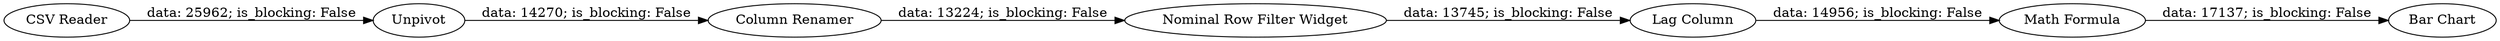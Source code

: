 digraph {
	"571440988013479651_12" [label="Nominal Row Filter Widget"]
	"571440988013479651_13" [label="Column Renamer"]
	"571440988013479651_10" [label="Math Formula"]
	"571440988013479651_9" [label="Lag Column"]
	"571440988013479651_7" [label=Unpivot]
	"571440988013479651_1" [label="CSV Reader"]
	"571440988013479651_11" [label="Bar Chart"]
	"571440988013479651_1" -> "571440988013479651_7" [label="data: 25962; is_blocking: False"]
	"571440988013479651_12" -> "571440988013479651_9" [label="data: 13745; is_blocking: False"]
	"571440988013479651_10" -> "571440988013479651_11" [label="data: 17137; is_blocking: False"]
	"571440988013479651_13" -> "571440988013479651_12" [label="data: 13224; is_blocking: False"]
	"571440988013479651_7" -> "571440988013479651_13" [label="data: 14270; is_blocking: False"]
	"571440988013479651_9" -> "571440988013479651_10" [label="data: 14956; is_blocking: False"]
	rankdir=LR
}
